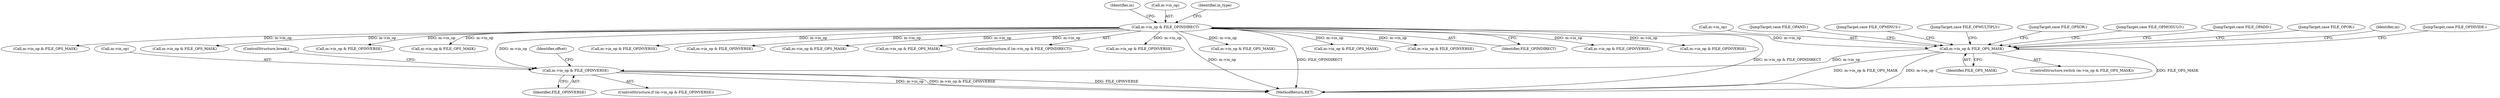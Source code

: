 digraph "0_file_4a284c89d6ef11aca34da65da7d673050a5ea320_4@pointer" {
"1000521" [label="(Call,m->in_op & FILE_OPINVERSE)"];
"1000224" [label="(Call,m->in_op & FILE_OPINDIRECT)"];
"1000436" [label="(Call,m->in_op & FILE_OPS_MASK)"];
"1000529" [label="(ControlStructure,break;)"];
"1000228" [label="(Identifier,FILE_OPINDIRECT)"];
"1000624" [label="(Call,m->in_op & FILE_OPINVERSE)"];
"1000440" [label="(Identifier,FILE_OPS_MASK)"];
"1000451" [label="(JumpTarget,case FILE_OPOR:)"];
"1000523" [label="(Identifier,m)"];
"1001192" [label="(Call,m->in_op & FILE_OPINVERSE)"];
"1001125" [label="(Call,m->in_op & FILE_OPS_MASK)"];
"1000496" [label="(JumpTarget,case FILE_OPDIVIDE:)"];
"1000527" [label="(Identifier,offset)"];
"1001213" [label="(Call,m->in_op & FILE_OPS_MASK)"];
"1000520" [label="(ControlStructure,if (m->in_op & FILE_OPINVERSE))"];
"1000224" [label="(Call,m->in_op & FILE_OPINDIRECT)"];
"1001073" [label="(Call,m->in_op & FILE_OPINVERSE)"];
"1000748" [label="(Call,m->in_op & FILE_OPS_MASK)"];
"1000522" [label="(Call,m->in_op)"];
"1000233" [label="(Identifier,m)"];
"1001777" [label="(MethodReturn,RET)"];
"1000521" [label="(Call,m->in_op & FILE_OPINVERSE)"];
"1000225" [label="(Call,m->in_op)"];
"1000727" [label="(Call,m->in_op & FILE_OPINVERSE)"];
"1000437" [label="(Call,m->in_op)"];
"1001298" [label="(Call,m->in_op & FILE_OPINVERSE)"];
"1000557" [label="(Call,m->in_op & FILE_OPS_MASK)"];
"1000435" [label="(ControlStructure,switch (m->in_op & FILE_OPS_MASK))"];
"1000442" [label="(JumpTarget,case FILE_OPAND:)"];
"1000478" [label="(JumpTarget,case FILE_OPMINUS:)"];
"1000436" [label="(Call,m->in_op & FILE_OPS_MASK)"];
"1000525" [label="(Identifier,FILE_OPINVERSE)"];
"1000487" [label="(JumpTarget,case FILE_OPMULTIPLY:)"];
"1001006" [label="(Call,m->in_op & FILE_OPS_MASK)"];
"1000460" [label="(JumpTarget,case FILE_OPXOR:)"];
"1000505" [label="(JumpTarget,case FILE_OPMODULO:)"];
"1000223" [label="(ControlStructure,if (m->in_op & FILE_OPINDIRECT))"];
"1000833" [label="(Call,m->in_op & FILE_OPINVERSE)"];
"1000469" [label="(JumpTarget,case FILE_OPADD:)"];
"1000417" [label="(Identifier,in_type)"];
"1000886" [label="(Call,m->in_op & FILE_OPS_MASK)"];
"1000660" [label="(Call,m->in_op & FILE_OPS_MASK)"];
"1000953" [label="(Call,m->in_op & FILE_OPINVERSE)"];
"1000521" -> "1000520"  [label="AST: "];
"1000521" -> "1000525"  [label="CFG: "];
"1000522" -> "1000521"  [label="AST: "];
"1000525" -> "1000521"  [label="AST: "];
"1000527" -> "1000521"  [label="CFG: "];
"1000529" -> "1000521"  [label="CFG: "];
"1000521" -> "1001777"  [label="DDG: FILE_OPINVERSE"];
"1000521" -> "1001777"  [label="DDG: m->in_op"];
"1000521" -> "1001777"  [label="DDG: m->in_op & FILE_OPINVERSE"];
"1000224" -> "1000521"  [label="DDG: m->in_op"];
"1000436" -> "1000521"  [label="DDG: m->in_op"];
"1000224" -> "1000223"  [label="AST: "];
"1000224" -> "1000228"  [label="CFG: "];
"1000225" -> "1000224"  [label="AST: "];
"1000228" -> "1000224"  [label="AST: "];
"1000233" -> "1000224"  [label="CFG: "];
"1000417" -> "1000224"  [label="CFG: "];
"1000224" -> "1001777"  [label="DDG: m->in_op"];
"1000224" -> "1001777"  [label="DDG: FILE_OPINDIRECT"];
"1000224" -> "1001777"  [label="DDG: m->in_op & FILE_OPINDIRECT"];
"1000224" -> "1000436"  [label="DDG: m->in_op"];
"1000224" -> "1000557"  [label="DDG: m->in_op"];
"1000224" -> "1000624"  [label="DDG: m->in_op"];
"1000224" -> "1000660"  [label="DDG: m->in_op"];
"1000224" -> "1000727"  [label="DDG: m->in_op"];
"1000224" -> "1000748"  [label="DDG: m->in_op"];
"1000224" -> "1000833"  [label="DDG: m->in_op"];
"1000224" -> "1000886"  [label="DDG: m->in_op"];
"1000224" -> "1000953"  [label="DDG: m->in_op"];
"1000224" -> "1001006"  [label="DDG: m->in_op"];
"1000224" -> "1001073"  [label="DDG: m->in_op"];
"1000224" -> "1001125"  [label="DDG: m->in_op"];
"1000224" -> "1001192"  [label="DDG: m->in_op"];
"1000224" -> "1001213"  [label="DDG: m->in_op"];
"1000224" -> "1001298"  [label="DDG: m->in_op"];
"1000436" -> "1000435"  [label="AST: "];
"1000436" -> "1000440"  [label="CFG: "];
"1000437" -> "1000436"  [label="AST: "];
"1000440" -> "1000436"  [label="AST: "];
"1000442" -> "1000436"  [label="CFG: "];
"1000451" -> "1000436"  [label="CFG: "];
"1000460" -> "1000436"  [label="CFG: "];
"1000469" -> "1000436"  [label="CFG: "];
"1000478" -> "1000436"  [label="CFG: "];
"1000487" -> "1000436"  [label="CFG: "];
"1000496" -> "1000436"  [label="CFG: "];
"1000505" -> "1000436"  [label="CFG: "];
"1000523" -> "1000436"  [label="CFG: "];
"1000436" -> "1001777"  [label="DDG: m->in_op & FILE_OPS_MASK"];
"1000436" -> "1001777"  [label="DDG: m->in_op"];
"1000436" -> "1001777"  [label="DDG: FILE_OPS_MASK"];
}

